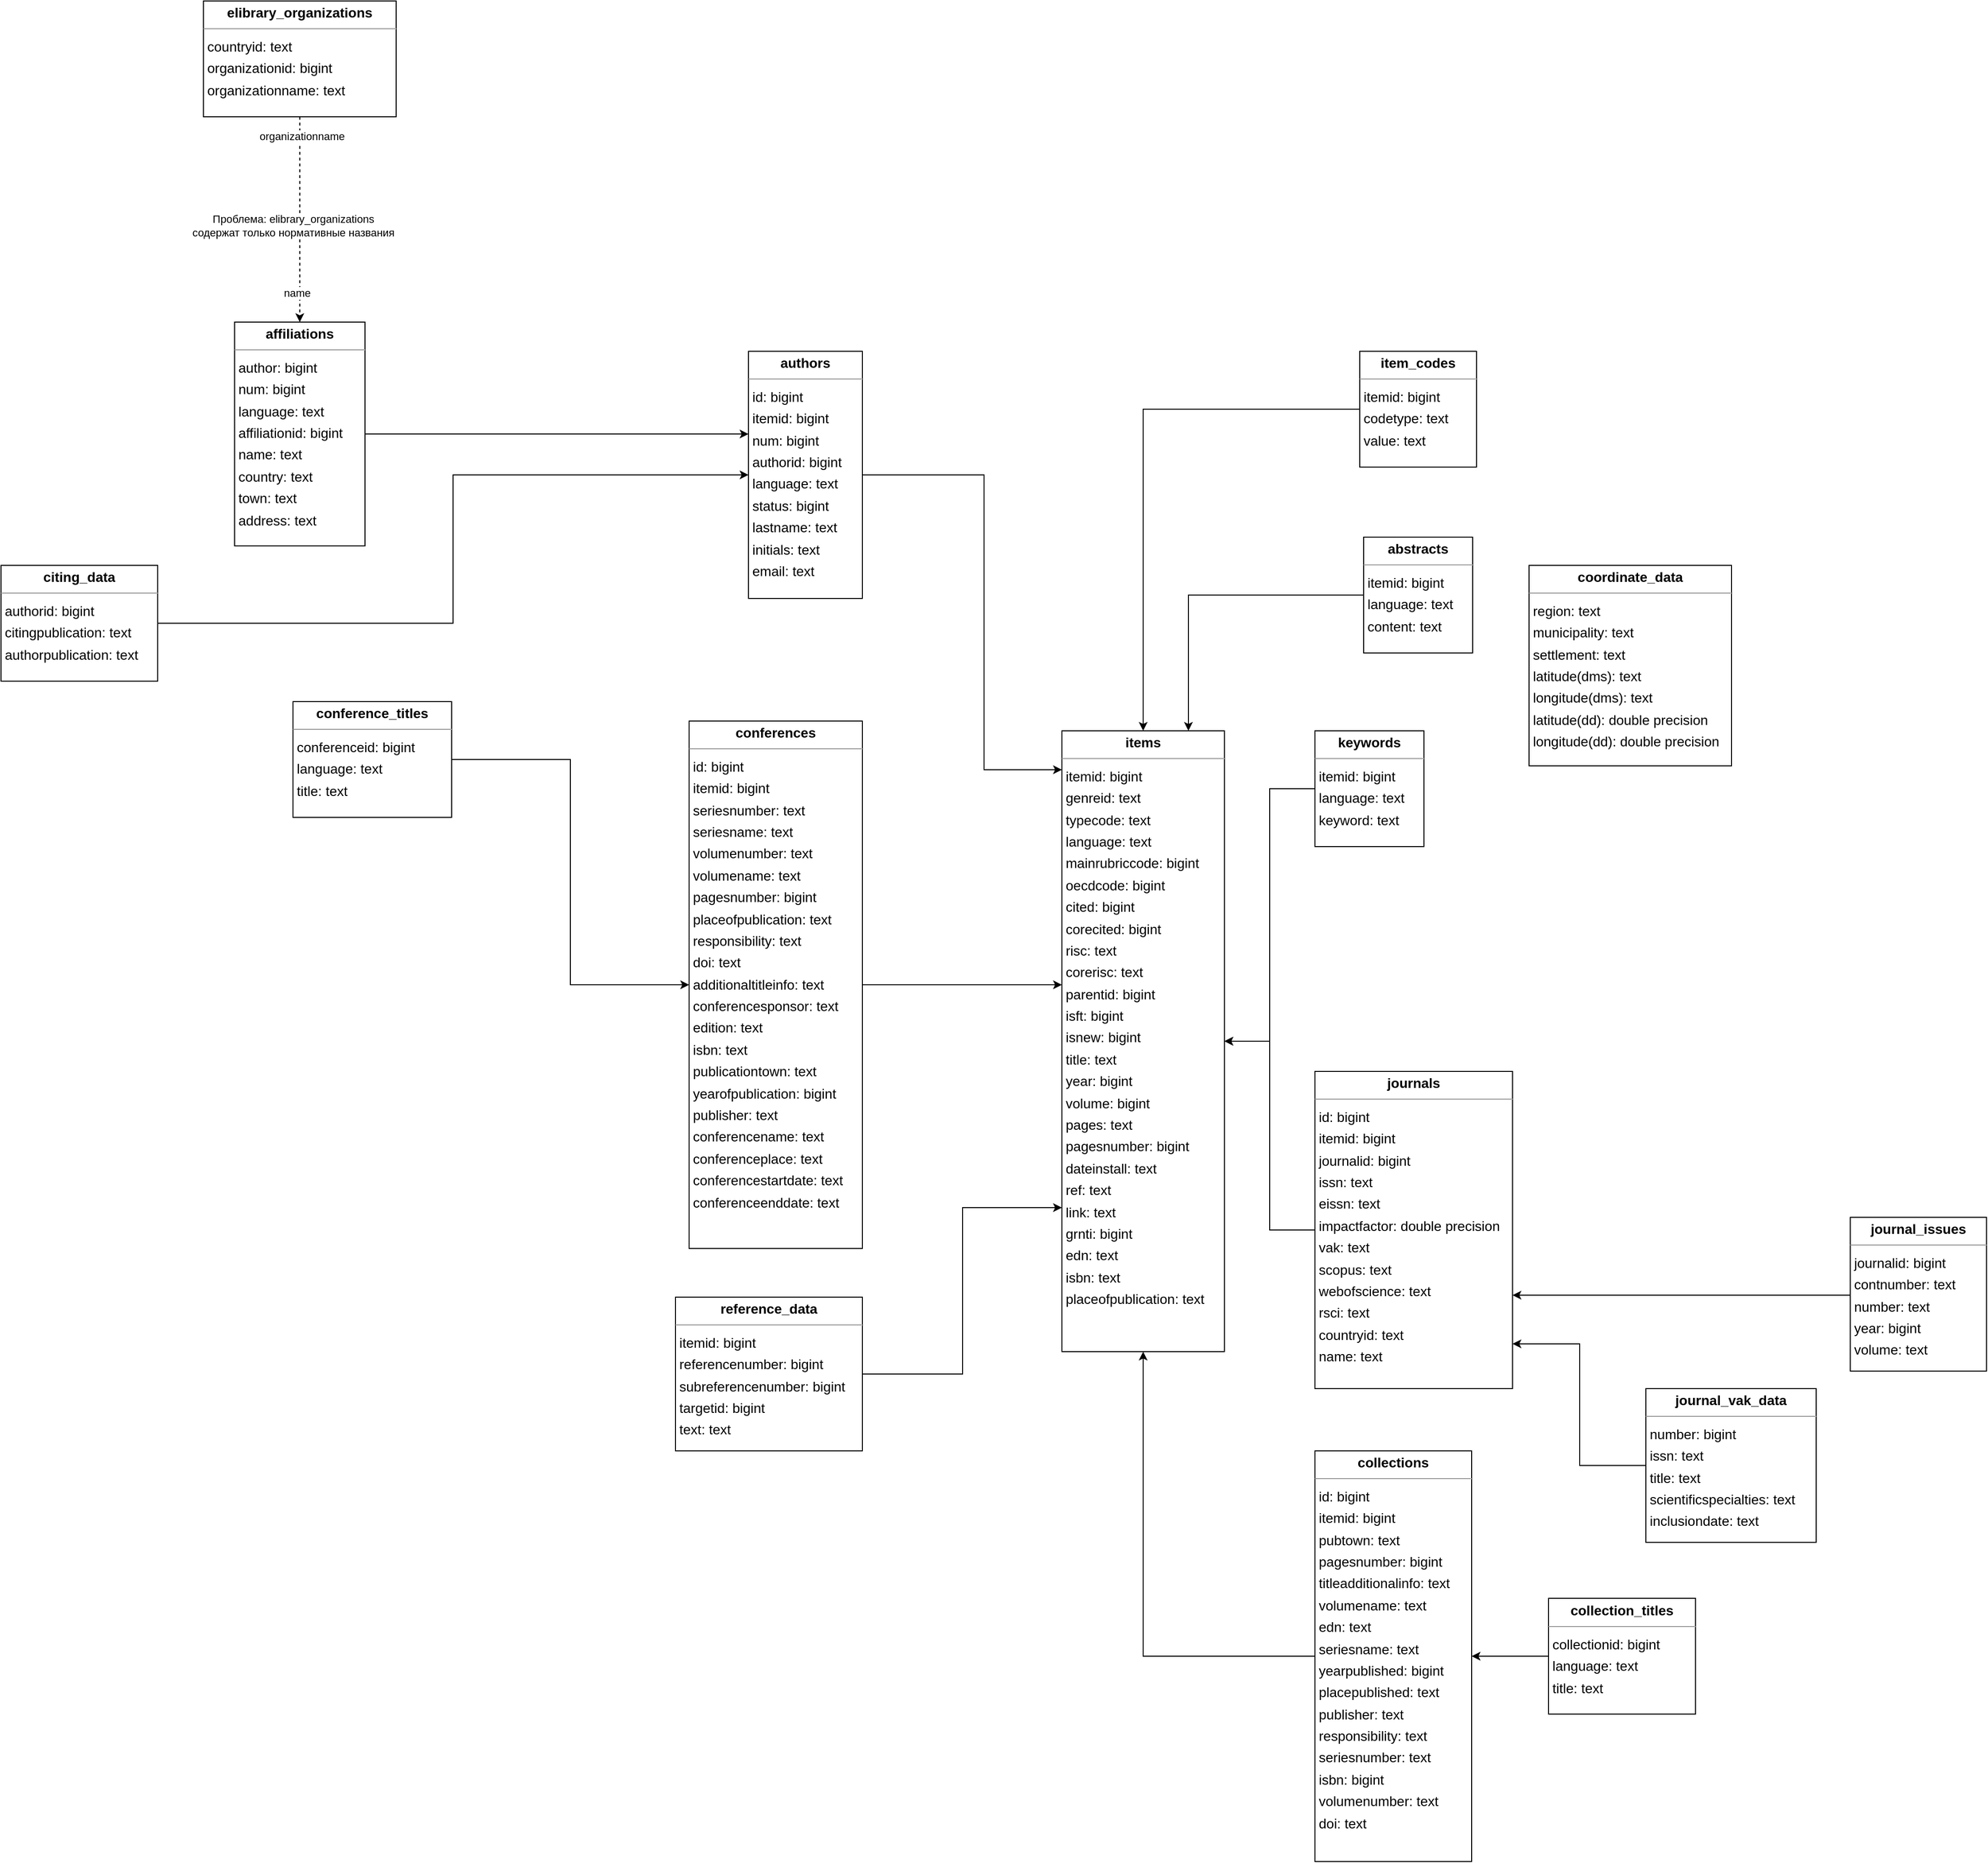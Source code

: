 <mxfile version="26.2.2">
  <diagram id="ahL32aK-IaQOQ73cJa9o" name="Страница — 1">
    <mxGraphModel dx="2875" dy="1335" grid="1" gridSize="10" guides="1" tooltips="1" connect="1" arrows="1" fold="1" page="0" pageScale="1" pageWidth="827" pageHeight="1169" background="none" math="0" shadow="0">
      <root>
        <mxCell id="0" />
        <mxCell id="1" parent="0" />
        <mxCell id="ZuJ-YTKUPVRwy2OQibjR-17" style="edgeStyle=orthogonalEdgeStyle;rounded=0;orthogonalLoop=1;jettySize=auto;html=1;" edge="1" parent="1" source="node0" target="node6">
          <mxGeometry relative="1" as="geometry">
            <Array as="points">
              <mxPoint x="-90" y="341" />
            </Array>
          </mxGeometry>
        </mxCell>
        <mxCell id="node0" value="&lt;p style=&quot;margin:0px;margin-top:4px;text-align:center;&quot;&gt;&lt;b&gt;abstracts&lt;/b&gt;&lt;/p&gt;&lt;hr size=&quot;1&quot;/&gt;&lt;p style=&quot;margin:0 0 0 4px;line-height:1.6;&quot;&gt; itemid: bigint&lt;br/&gt; language: text&lt;br/&gt; content: text&lt;/p&gt;" style="verticalAlign=top;align=left;overflow=fill;fontSize=14;fontFamily=Helvetica;html=1;rounded=0;shadow=0;comic=0;labelBackgroundColor=none;strokeWidth=1;" parent="1" vertex="1">
          <mxGeometry x="90" y="281" width="112" height="119" as="geometry" />
        </mxCell>
        <mxCell id="ZuJ-YTKUPVRwy2OQibjR-19" style="edgeStyle=orthogonalEdgeStyle;rounded=0;orthogonalLoop=1;jettySize=auto;html=1;" edge="1" parent="1" source="node11" target="node5">
          <mxGeometry relative="1" as="geometry">
            <Array as="points">
              <mxPoint x="-630" y="175" />
              <mxPoint x="-630" y="175" />
            </Array>
          </mxGeometry>
        </mxCell>
        <mxCell id="node11" value="&lt;p style=&quot;margin:0px;margin-top:4px;text-align:center;&quot;&gt;&lt;b&gt;affiliations&lt;/b&gt;&lt;/p&gt;&lt;hr size=&quot;1&quot;/&gt;&lt;p style=&quot;margin:0 0 0 4px;line-height:1.6;&quot;&gt; author: bigint&lt;br/&gt; num: bigint&lt;br/&gt; language: text&lt;br/&gt; affiliationid: bigint&lt;br/&gt; name: text&lt;br/&gt; country: text&lt;br/&gt; town: text&lt;br/&gt; address: text&lt;/p&gt;" style="verticalAlign=top;align=left;overflow=fill;fontSize=14;fontFamily=Helvetica;html=1;rounded=0;shadow=0;comic=0;labelBackgroundColor=none;strokeWidth=1;" parent="1" vertex="1">
          <mxGeometry x="-1070" y="60" width="134" height="230" as="geometry" />
        </mxCell>
        <mxCell id="ZuJ-YTKUPVRwy2OQibjR-3" style="edgeStyle=orthogonalEdgeStyle;rounded=0;orthogonalLoop=1;jettySize=auto;html=1;" edge="1" parent="1" source="node5" target="node6">
          <mxGeometry relative="1" as="geometry">
            <Array as="points">
              <mxPoint x="-300" y="217" />
              <mxPoint x="-300" y="520" />
            </Array>
          </mxGeometry>
        </mxCell>
        <mxCell id="node5" value="&lt;p style=&quot;margin:0px;margin-top:4px;text-align:center;&quot;&gt;&lt;b&gt;authors&lt;/b&gt;&lt;/p&gt;&lt;hr size=&quot;1&quot;/&gt;&lt;p style=&quot;margin:0 0 0 4px;line-height:1.6;&quot;&gt; id: bigint&lt;br/&gt; itemid: bigint&lt;br/&gt; num: bigint&lt;br/&gt; authorid: bigint&lt;br/&gt; language: text&lt;br/&gt; status: bigint&lt;br/&gt; lastname: text&lt;br/&gt; initials: text&lt;br/&gt; email: text&lt;/p&gt;" style="verticalAlign=top;align=left;overflow=fill;fontSize=14;fontFamily=Helvetica;html=1;rounded=0;shadow=0;comic=0;labelBackgroundColor=none;strokeWidth=1;" parent="1" vertex="1">
          <mxGeometry x="-542" y="90" width="117" height="254" as="geometry" />
        </mxCell>
        <mxCell id="ZuJ-YTKUPVRwy2OQibjR-18" style="edgeStyle=orthogonalEdgeStyle;rounded=0;orthogonalLoop=1;jettySize=auto;html=1;" edge="1" parent="1" source="node12" target="node5">
          <mxGeometry relative="1" as="geometry" />
        </mxCell>
        <mxCell id="node12" value="&lt;p style=&quot;margin:0px;margin-top:4px;text-align:center;&quot;&gt;&lt;b&gt;citing_data&lt;/b&gt;&lt;/p&gt;&lt;hr size=&quot;1&quot;/&gt;&lt;p style=&quot;margin:0 0 0 4px;line-height:1.6;&quot;&gt; authorid: bigint&lt;br/&gt; citingpublication: text&lt;br/&gt; authorpublication: text&lt;/p&gt;" style="verticalAlign=top;align=left;overflow=fill;fontSize=14;fontFamily=Helvetica;html=1;rounded=0;shadow=0;comic=0;labelBackgroundColor=none;strokeWidth=1;" parent="1" vertex="1">
          <mxGeometry x="-1310" y="310" width="161" height="119" as="geometry" />
        </mxCell>
        <mxCell id="ZuJ-YTKUPVRwy2OQibjR-13" style="edgeStyle=orthogonalEdgeStyle;rounded=0;orthogonalLoop=1;jettySize=auto;html=1;" edge="1" parent="1" source="node10" target="node13">
          <mxGeometry relative="1" as="geometry" />
        </mxCell>
        <mxCell id="node10" value="&lt;p style=&quot;margin:0px;margin-top:4px;text-align:center;&quot;&gt;&lt;b&gt;collection_titles&lt;/b&gt;&lt;/p&gt;&lt;hr size=&quot;1&quot;/&gt;&lt;p style=&quot;margin:0 0 0 4px;line-height:1.6;&quot;&gt; collectionid: bigint&lt;br/&gt; language: text&lt;br/&gt; title: text&lt;/p&gt;" style="verticalAlign=top;align=left;overflow=fill;fontSize=14;fontFamily=Helvetica;html=1;rounded=0;shadow=0;comic=0;labelBackgroundColor=none;strokeWidth=1;" parent="1" vertex="1">
          <mxGeometry x="280" y="1371.5" width="151" height="119" as="geometry" />
        </mxCell>
        <mxCell id="ZuJ-YTKUPVRwy2OQibjR-4" style="edgeStyle=orthogonalEdgeStyle;rounded=0;orthogonalLoop=1;jettySize=auto;html=1;" edge="1" parent="1" source="node13" target="node6">
          <mxGeometry relative="1" as="geometry" />
        </mxCell>
        <mxCell id="node13" value="&lt;p style=&quot;margin:0px;margin-top:4px;text-align:center;&quot;&gt;&lt;b&gt;collections&lt;/b&gt;&lt;/p&gt;&lt;hr size=&quot;1&quot;/&gt;&lt;p style=&quot;margin:0 0 0 4px;line-height:1.6;&quot;&gt; id: bigint&lt;br/&gt; itemid: bigint&lt;br/&gt; pubtown: text&lt;br/&gt; pagesnumber: bigint&lt;br/&gt; titleadditionalinfo: text&lt;br/&gt; volumename: text&lt;br/&gt; edn: text&lt;br/&gt; seriesname: text&lt;br/&gt; yearpublished: bigint&lt;br/&gt; placepublished: text&lt;br/&gt; publisher: text&lt;br/&gt; responsibility: text&lt;br/&gt; seriesnumber: text&lt;br/&gt; isbn: bigint&lt;br/&gt; volumenumber: text&lt;br/&gt; doi: text&lt;/p&gt;" style="verticalAlign=top;align=left;overflow=fill;fontSize=14;fontFamily=Helvetica;html=1;rounded=0;shadow=0;comic=0;labelBackgroundColor=none;strokeWidth=1;" parent="1" vertex="1">
          <mxGeometry x="40" y="1220" width="161" height="422" as="geometry" />
        </mxCell>
        <mxCell id="ZuJ-YTKUPVRwy2OQibjR-12" style="edgeStyle=orthogonalEdgeStyle;rounded=0;orthogonalLoop=1;jettySize=auto;html=1;" edge="1" parent="1" source="node4" target="node2">
          <mxGeometry relative="1" as="geometry" />
        </mxCell>
        <mxCell id="node4" value="&lt;p style=&quot;margin:0px;margin-top:4px;text-align:center;&quot;&gt;&lt;b&gt;conference_titles&lt;/b&gt;&lt;/p&gt;&lt;hr size=&quot;1&quot;/&gt;&lt;p style=&quot;margin:0 0 0 4px;line-height:1.6;&quot;&gt; conferenceid: bigint&lt;br/&gt; language: text&lt;br/&gt; title: text&lt;/p&gt;" style="verticalAlign=top;align=left;overflow=fill;fontSize=14;fontFamily=Helvetica;html=1;rounded=0;shadow=0;comic=0;labelBackgroundColor=none;strokeWidth=1;" parent="1" vertex="1">
          <mxGeometry x="-1010" y="450" width="163" height="119" as="geometry" />
        </mxCell>
        <mxCell id="ZuJ-YTKUPVRwy2OQibjR-5" style="edgeStyle=orthogonalEdgeStyle;rounded=0;orthogonalLoop=1;jettySize=auto;html=1;" edge="1" parent="1" source="node2" target="node6">
          <mxGeometry relative="1" as="geometry">
            <Array as="points">
              <mxPoint x="-270" y="741" />
              <mxPoint x="-270" y="741" />
            </Array>
          </mxGeometry>
        </mxCell>
        <mxCell id="node2" value="&lt;p style=&quot;margin:0px;margin-top:4px;text-align:center;&quot;&gt;&lt;b&gt;conferences&lt;/b&gt;&lt;/p&gt;&lt;hr size=&quot;1&quot;/&gt;&lt;p style=&quot;margin:0 0 0 4px;line-height:1.6;&quot;&gt; id: bigint&lt;br/&gt; itemid: bigint&lt;br/&gt; seriesnumber: text&lt;br/&gt; seriesname: text&lt;br/&gt; volumenumber: text&lt;br/&gt; volumename: text&lt;br/&gt; pagesnumber: bigint&lt;br/&gt; placeofpublication: text&lt;br/&gt; responsibility: text&lt;br/&gt; doi: text&lt;br/&gt; additionaltitleinfo: text&lt;br/&gt; conferencesponsor: text&lt;br/&gt; edition: text&lt;br/&gt; isbn: text&lt;br/&gt; publicationtown: text&lt;br/&gt; yearofpublication: bigint&lt;br/&gt; publisher: text&lt;br/&gt; conferencename: text&lt;br/&gt; conferenceplace: text&lt;br/&gt; conferencestartdate: text&lt;br/&gt; conferenceenddate: text&lt;/p&gt;" style="verticalAlign=top;align=left;overflow=fill;fontSize=14;fontFamily=Helvetica;html=1;rounded=0;shadow=0;comic=0;labelBackgroundColor=none;strokeWidth=1;" parent="1" vertex="1">
          <mxGeometry x="-603" y="470" width="178" height="542" as="geometry" />
        </mxCell>
        <mxCell id="node3" value="&lt;p style=&quot;margin:0px;margin-top:4px;text-align:center;&quot;&gt;&lt;b&gt;coordinate_data&lt;/b&gt;&lt;/p&gt;&lt;hr size=&quot;1&quot;/&gt;&lt;p style=&quot;margin:0 0 0 4px;line-height:1.6;&quot;&gt; region: text&lt;br/&gt; municipality: text&lt;br/&gt; settlement: text&lt;br/&gt; latitude(dms): text&lt;br/&gt; longitude(dms): text&lt;br/&gt; latitude(dd): double precision&lt;br/&gt; longitude(dd): double precision&lt;/p&gt;" style="verticalAlign=top;align=left;overflow=fill;fontSize=14;fontFamily=Helvetica;html=1;rounded=0;shadow=0;comic=0;labelBackgroundColor=none;strokeWidth=1;" parent="1" vertex="1">
          <mxGeometry x="260" y="310" width="208" height="206" as="geometry" />
        </mxCell>
        <mxCell id="ZuJ-YTKUPVRwy2OQibjR-7" style="edgeStyle=orthogonalEdgeStyle;rounded=0;orthogonalLoop=1;jettySize=auto;html=1;dashed=1;" edge="1" parent="1" source="node14" target="node11">
          <mxGeometry relative="1" as="geometry" />
        </mxCell>
        <mxCell id="ZuJ-YTKUPVRwy2OQibjR-9" value="organizationname" style="edgeLabel;html=1;align=center;verticalAlign=middle;resizable=0;points=[];" vertex="1" connectable="0" parent="ZuJ-YTKUPVRwy2OQibjR-7">
          <mxGeometry x="-0.816" y="2" relative="1" as="geometry">
            <mxPoint as="offset" />
          </mxGeometry>
        </mxCell>
        <mxCell id="ZuJ-YTKUPVRwy2OQibjR-10" value="name" style="edgeLabel;html=1;align=center;verticalAlign=middle;resizable=0;points=[];" vertex="1" connectable="0" parent="ZuJ-YTKUPVRwy2OQibjR-7">
          <mxGeometry x="0.717" y="-3" relative="1" as="geometry">
            <mxPoint as="offset" />
          </mxGeometry>
        </mxCell>
        <mxCell id="ZuJ-YTKUPVRwy2OQibjR-11" value="Проблема: elibrary_organizations &lt;br&gt;содержат только нормативные названия" style="edgeLabel;html=1;align=center;verticalAlign=middle;resizable=0;points=[];" vertex="1" connectable="0" parent="ZuJ-YTKUPVRwy2OQibjR-7">
          <mxGeometry x="0.219" relative="1" as="geometry">
            <mxPoint x="-7" y="-17" as="offset" />
          </mxGeometry>
        </mxCell>
        <mxCell id="node14" value="&lt;p style=&quot;margin:0px;margin-top:4px;text-align:center;&quot;&gt;&lt;b&gt;elibrary_organizations&lt;/b&gt;&lt;/p&gt;&lt;hr size=&quot;1&quot;/&gt;&lt;p style=&quot;margin:0 0 0 4px;line-height:1.6;&quot;&gt; countryid: text&lt;br/&gt; organizationid: bigint&lt;br/&gt; organizationname: text&lt;/p&gt;" style="verticalAlign=top;align=left;overflow=fill;fontSize=14;fontFamily=Helvetica;html=1;rounded=0;shadow=0;comic=0;labelBackgroundColor=none;strokeWidth=1;" parent="1" vertex="1">
          <mxGeometry x="-1102" y="-270" width="198" height="119" as="geometry" />
        </mxCell>
        <mxCell id="ZuJ-YTKUPVRwy2OQibjR-16" style="edgeStyle=orthogonalEdgeStyle;rounded=0;orthogonalLoop=1;jettySize=auto;html=1;" edge="1" parent="1" source="node9" target="node6">
          <mxGeometry relative="1" as="geometry" />
        </mxCell>
        <mxCell id="node9" value="&lt;p style=&quot;margin:0px;margin-top:4px;text-align:center;&quot;&gt;&lt;b&gt;item_codes&lt;/b&gt;&lt;/p&gt;&lt;hr size=&quot;1&quot;/&gt;&lt;p style=&quot;margin:0 0 0 4px;line-height:1.6;&quot;&gt; itemid: bigint&lt;br/&gt; codetype: text&lt;br/&gt; value: text&lt;/p&gt;" style="verticalAlign=top;align=left;overflow=fill;fontSize=14;fontFamily=Helvetica;html=1;rounded=0;shadow=0;comic=0;labelBackgroundColor=none;strokeWidth=1;" parent="1" vertex="1">
          <mxGeometry x="86" y="90" width="120" height="119" as="geometry" />
        </mxCell>
        <mxCell id="node6" value="&lt;p style=&quot;margin:0px;margin-top:4px;text-align:center;&quot;&gt;&lt;b&gt;items&lt;/b&gt;&lt;/p&gt;&lt;hr size=&quot;1&quot;/&gt;&lt;p style=&quot;margin:0 0 0 4px;line-height:1.6;&quot;&gt; itemid: bigint&lt;br/&gt; genreid: text&lt;br/&gt; typecode: text&lt;br/&gt; language: text&lt;br/&gt; mainrubriccode: bigint&lt;br/&gt; oecdcode: bigint&lt;br/&gt; cited: bigint&lt;br/&gt; corecited: bigint&lt;br/&gt; risc: text&lt;br/&gt; corerisc: text&lt;br/&gt; parentid: bigint&lt;br/&gt; isft: bigint&lt;br/&gt; isnew: bigint&lt;br/&gt; title: text&lt;br/&gt; year: bigint&lt;br/&gt; volume: bigint&lt;br/&gt; pages: text&lt;br/&gt; pagesnumber: bigint&lt;br/&gt; dateinstall: text&lt;br/&gt; ref: text&lt;br/&gt; link: text&lt;br/&gt; grnti: bigint&lt;br/&gt; edn: text&lt;br/&gt; isbn: text&lt;br/&gt; placeofpublication: text&lt;/p&gt;" style="verticalAlign=top;align=left;overflow=fill;fontSize=14;fontFamily=Helvetica;html=1;rounded=0;shadow=0;comic=0;labelBackgroundColor=none;strokeWidth=1;" parent="1" vertex="1">
          <mxGeometry x="-220" y="480" width="167" height="638" as="geometry" />
        </mxCell>
        <mxCell id="ZuJ-YTKUPVRwy2OQibjR-15" style="edgeStyle=orthogonalEdgeStyle;rounded=0;orthogonalLoop=1;jettySize=auto;html=1;" edge="1" parent="1" source="node1" target="node8">
          <mxGeometry relative="1" as="geometry">
            <Array as="points">
              <mxPoint x="320" y="1060" />
              <mxPoint x="320" y="1060" />
            </Array>
          </mxGeometry>
        </mxCell>
        <mxCell id="node1" value="&lt;p style=&quot;margin:0px;margin-top:4px;text-align:center;&quot;&gt;&lt;b&gt;journal_issues&lt;/b&gt;&lt;/p&gt;&lt;hr size=&quot;1&quot;/&gt;&lt;p style=&quot;margin:0 0 0 4px;line-height:1.6;&quot;&gt; journalid: bigint&lt;br/&gt; contnumber: text&lt;br/&gt; number: text&lt;br/&gt; year: bigint&lt;br/&gt; volume: text&lt;/p&gt;" style="verticalAlign=top;align=left;overflow=fill;fontSize=14;fontFamily=Helvetica;html=1;rounded=0;shadow=0;comic=0;labelBackgroundColor=none;strokeWidth=1;" parent="1" vertex="1">
          <mxGeometry x="590" y="980" width="140" height="158" as="geometry" />
        </mxCell>
        <mxCell id="ZuJ-YTKUPVRwy2OQibjR-14" style="edgeStyle=orthogonalEdgeStyle;rounded=0;orthogonalLoop=1;jettySize=auto;html=1;" edge="1" parent="1" source="node7" target="node8">
          <mxGeometry relative="1" as="geometry">
            <Array as="points">
              <mxPoint x="312" y="1235" />
              <mxPoint x="312" y="1110" />
            </Array>
          </mxGeometry>
        </mxCell>
        <mxCell id="node7" value="&lt;p style=&quot;margin:0px;margin-top:4px;text-align:center;&quot;&gt;&lt;b&gt;journal_vak_data&lt;/b&gt;&lt;/p&gt;&lt;hr size=&quot;1&quot;/&gt;&lt;p style=&quot;margin:0 0 0 4px;line-height:1.6;&quot;&gt; number: bigint&lt;br/&gt; issn: text&lt;br/&gt; title: text&lt;br/&gt; scientificspecialties: text&lt;br/&gt; inclusiondate: text&lt;/p&gt;" style="verticalAlign=top;align=left;overflow=fill;fontSize=14;fontFamily=Helvetica;html=1;rounded=0;shadow=0;comic=0;labelBackgroundColor=none;strokeWidth=1;" parent="1" vertex="1">
          <mxGeometry x="380" y="1156" width="175" height="158" as="geometry" />
        </mxCell>
        <mxCell id="ZuJ-YTKUPVRwy2OQibjR-2" style="edgeStyle=orthogonalEdgeStyle;rounded=0;orthogonalLoop=1;jettySize=auto;html=1;" edge="1" parent="1" source="node8" target="node6">
          <mxGeometry relative="1" as="geometry" />
        </mxCell>
        <mxCell id="node8" value="&lt;p style=&quot;margin:0px;margin-top:4px;text-align:center;&quot;&gt;&lt;b&gt;journals&lt;/b&gt;&lt;/p&gt;&lt;hr size=&quot;1&quot;/&gt;&lt;p style=&quot;margin:0 0 0 4px;line-height:1.6;&quot;&gt; id: bigint&lt;br/&gt; itemid: bigint&lt;br/&gt; journalid: bigint&lt;br/&gt; issn: text&lt;br/&gt; eissn: text&lt;br/&gt; impactfactor: double precision&lt;br/&gt; vak: text&lt;br/&gt; scopus: text&lt;br/&gt; webofscience: text&lt;br/&gt; rsci: text&lt;br/&gt; countryid: text&lt;br/&gt; name: text&lt;/p&gt;" style="verticalAlign=top;align=left;overflow=fill;fontSize=14;fontFamily=Helvetica;html=1;rounded=0;shadow=0;comic=0;labelBackgroundColor=none;strokeWidth=1;" parent="1" vertex="1">
          <mxGeometry x="40" y="830" width="203" height="326" as="geometry" />
        </mxCell>
        <mxCell id="ZuJ-YTKUPVRwy2OQibjR-1" style="edgeStyle=orthogonalEdgeStyle;rounded=0;orthogonalLoop=1;jettySize=auto;html=1;" edge="1" parent="1" source="node16" target="node6">
          <mxGeometry relative="1" as="geometry" />
        </mxCell>
        <mxCell id="node16" value="&lt;p style=&quot;margin:0px;margin-top:4px;text-align:center;&quot;&gt;&lt;b&gt;keywords&lt;/b&gt;&lt;/p&gt;&lt;hr size=&quot;1&quot;/&gt;&lt;p style=&quot;margin:0 0 0 4px;line-height:1.6;&quot;&gt; itemid: bigint&lt;br/&gt; language: text&lt;br/&gt; keyword: text&lt;/p&gt;" style="verticalAlign=top;align=left;overflow=fill;fontSize=14;fontFamily=Helvetica;html=1;rounded=0;shadow=0;comic=0;labelBackgroundColor=none;strokeWidth=1;" parent="1" vertex="1">
          <mxGeometry x="40" y="480" width="112" height="119" as="geometry" />
        </mxCell>
        <mxCell id="ZuJ-YTKUPVRwy2OQibjR-6" style="edgeStyle=orthogonalEdgeStyle;rounded=0;orthogonalLoop=1;jettySize=auto;html=1;" edge="1" parent="1" source="node15" target="node6">
          <mxGeometry relative="1" as="geometry">
            <Array as="points">
              <mxPoint x="-322" y="1141" />
              <mxPoint x="-322" y="970" />
            </Array>
          </mxGeometry>
        </mxCell>
        <mxCell id="node15" value="&lt;p style=&quot;margin:0px;margin-top:4px;text-align:center;&quot;&gt;&lt;b&gt;reference_data&lt;/b&gt;&lt;/p&gt;&lt;hr size=&quot;1&quot;/&gt;&lt;p style=&quot;margin:0 0 0 4px;line-height:1.6;&quot;&gt; itemid: bigint&lt;br/&gt; referencenumber: bigint&lt;br/&gt; subreferencenumber: bigint&lt;br/&gt; targetid: bigint&lt;br/&gt; text: text&lt;/p&gt;" style="verticalAlign=top;align=left;overflow=fill;fontSize=14;fontFamily=Helvetica;html=1;rounded=0;shadow=0;comic=0;labelBackgroundColor=none;strokeWidth=1;" parent="1" vertex="1">
          <mxGeometry x="-617" y="1062" width="192" height="158" as="geometry" />
        </mxCell>
      </root>
    </mxGraphModel>
  </diagram>
</mxfile>
